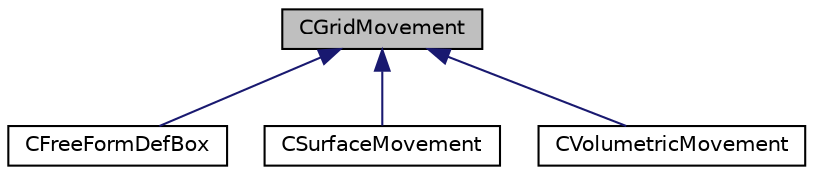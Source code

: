 digraph "CGridMovement"
{
 // LATEX_PDF_SIZE
  edge [fontname="Helvetica",fontsize="10",labelfontname="Helvetica",labelfontsize="10"];
  node [fontname="Helvetica",fontsize="10",shape=record];
  Node1 [label="CGridMovement",height=0.2,width=0.4,color="black", fillcolor="grey75", style="filled", fontcolor="black",tooltip="Class for moving the surface and volumetric numerical grid (2D and 3D problems)."];
  Node1 -> Node2 [dir="back",color="midnightblue",fontsize="10",style="solid",fontname="Helvetica"];
  Node2 [label="CFreeFormDefBox",height=0.2,width=0.4,color="black", fillcolor="white", style="filled",URL="$classCFreeFormDefBox.html",tooltip="Class for defining the free form FFDBox structure."];
  Node1 -> Node3 [dir="back",color="midnightblue",fontsize="10",style="solid",fontname="Helvetica"];
  Node3 [label="CSurfaceMovement",height=0.2,width=0.4,color="black", fillcolor="white", style="filled",URL="$classCSurfaceMovement.html",tooltip="Class for moving the surface numerical grid."];
  Node1 -> Node4 [dir="back",color="midnightblue",fontsize="10",style="solid",fontname="Helvetica"];
  Node4 [label="CVolumetricMovement",height=0.2,width=0.4,color="black", fillcolor="white", style="filled",URL="$classCVolumetricMovement.html",tooltip="Class for moving the volumetric numerical grid."];
}
